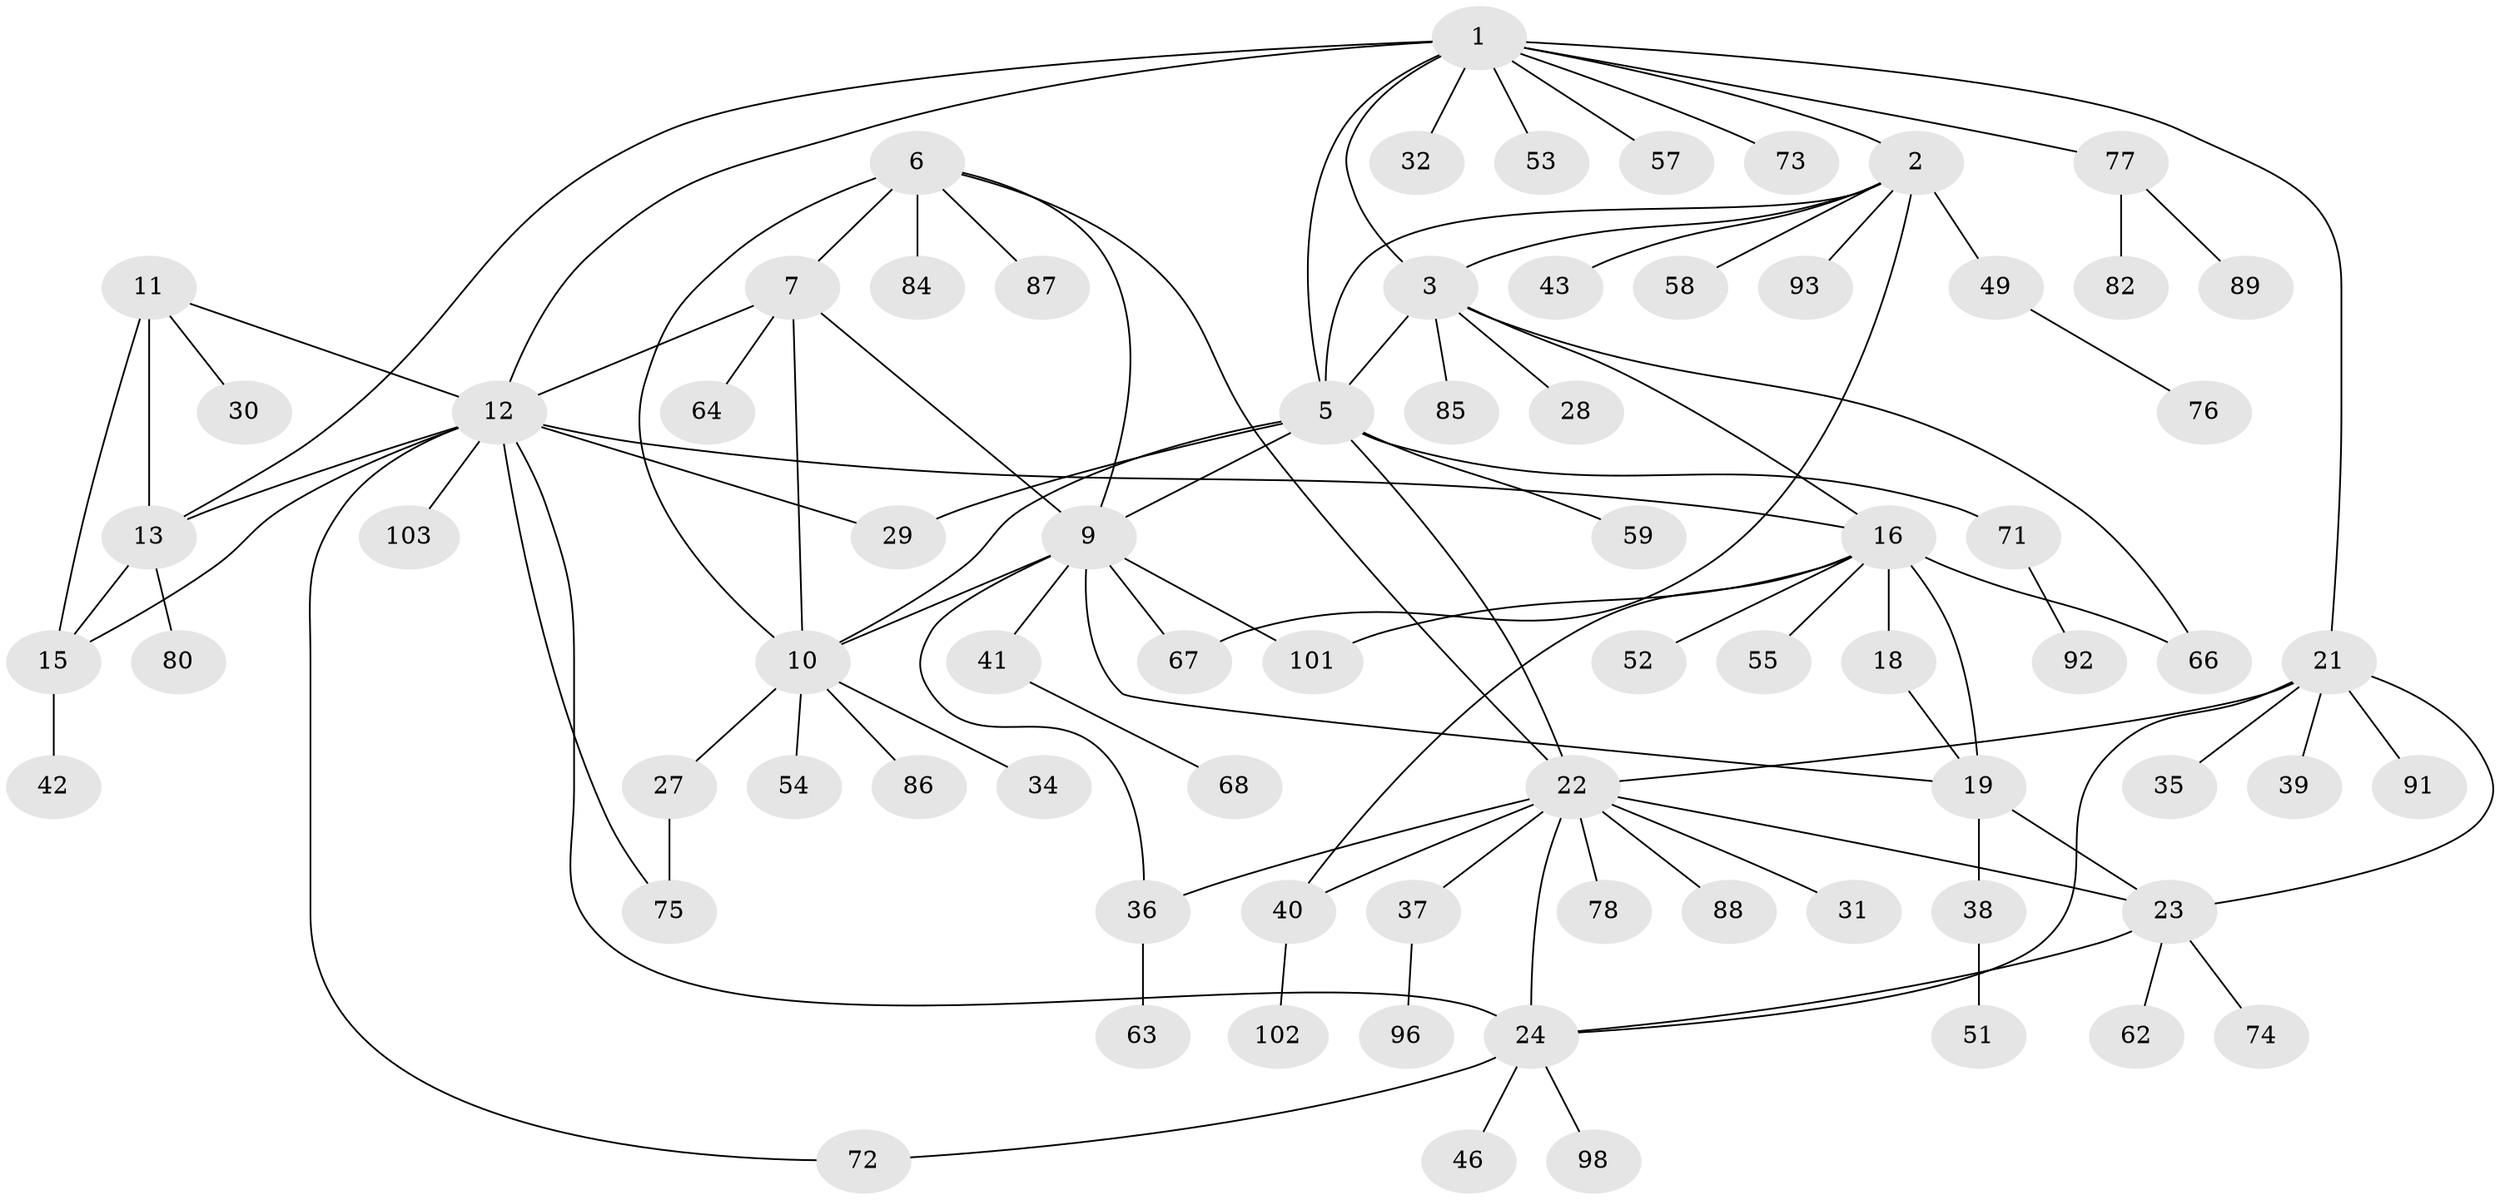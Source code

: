 // original degree distribution, {13: 0.019417475728155338, 10: 0.02912621359223301, 5: 0.038834951456310676, 7: 0.02912621359223301, 9: 0.038834951456310676, 8: 0.02912621359223301, 6: 0.038834951456310676, 4: 0.019417475728155338, 1: 0.5242718446601942, 3: 0.06796116504854369, 2: 0.1650485436893204}
// Generated by graph-tools (version 1.1) at 2025/42/03/06/25 10:42:11]
// undirected, 75 vertices, 104 edges
graph export_dot {
graph [start="1"]
  node [color=gray90,style=filled];
  1 [super="+48"];
  2 [super="+95"];
  3 [super="+4"];
  5 [super="+44"];
  6 [super="+33"];
  7 [super="+8"];
  9 [super="+79"];
  10 [super="+26"];
  11 [super="+14"];
  12 [super="+99"];
  13 [super="+94"];
  15 [super="+65"];
  16 [super="+17"];
  18 [super="+47"];
  19 [super="+20"];
  21 [super="+50"];
  22 [super="+25"];
  23 [super="+56"];
  24 [super="+100"];
  27 [super="+90"];
  28;
  29;
  30;
  31 [super="+45"];
  32;
  34;
  35 [super="+97"];
  36;
  37 [super="+83"];
  38 [super="+70"];
  39;
  40;
  41;
  42 [super="+69"];
  43;
  46;
  49;
  51;
  52;
  53;
  54 [super="+61"];
  55 [super="+60"];
  57;
  58;
  59;
  62;
  63;
  64;
  66;
  67;
  68;
  71;
  72;
  73;
  74;
  75;
  76;
  77 [super="+81"];
  78;
  80;
  82;
  84;
  85;
  86;
  87;
  88;
  89;
  91;
  92;
  93;
  96;
  98;
  101;
  102;
  103;
  1 -- 2;
  1 -- 3 [weight=2];
  1 -- 5;
  1 -- 12;
  1 -- 21;
  1 -- 32;
  1 -- 53;
  1 -- 57;
  1 -- 73;
  1 -- 77;
  1 -- 13;
  2 -- 3 [weight=2];
  2 -- 5;
  2 -- 43;
  2 -- 49;
  2 -- 58;
  2 -- 67;
  2 -- 93;
  3 -- 5 [weight=2];
  3 -- 85;
  3 -- 16;
  3 -- 66;
  3 -- 28;
  5 -- 10;
  5 -- 29;
  5 -- 59;
  5 -- 71;
  5 -- 9;
  5 -- 22;
  6 -- 7 [weight=2];
  6 -- 9;
  6 -- 10;
  6 -- 84;
  6 -- 87;
  6 -- 22;
  7 -- 9 [weight=2];
  7 -- 10 [weight=2];
  7 -- 12;
  7 -- 64;
  9 -- 10;
  9 -- 19;
  9 -- 36;
  9 -- 41;
  9 -- 67;
  9 -- 101;
  10 -- 27;
  10 -- 34;
  10 -- 54;
  10 -- 86;
  11 -- 12 [weight=2];
  11 -- 13 [weight=2];
  11 -- 15 [weight=2];
  11 -- 30;
  12 -- 13;
  12 -- 15;
  12 -- 16;
  12 -- 24;
  12 -- 29;
  12 -- 72;
  12 -- 75;
  12 -- 103;
  13 -- 15;
  13 -- 80;
  15 -- 42;
  16 -- 18 [weight=2];
  16 -- 19 [weight=4];
  16 -- 55;
  16 -- 66;
  16 -- 101;
  16 -- 40;
  16 -- 52;
  18 -- 19 [weight=2];
  19 -- 23;
  19 -- 38;
  21 -- 22 [weight=2];
  21 -- 23;
  21 -- 24;
  21 -- 35;
  21 -- 39;
  21 -- 91;
  22 -- 23 [weight=2];
  22 -- 24 [weight=2];
  22 -- 36;
  22 -- 40;
  22 -- 78;
  22 -- 37;
  22 -- 88;
  22 -- 31;
  23 -- 24;
  23 -- 62;
  23 -- 74;
  24 -- 46;
  24 -- 72;
  24 -- 98;
  27 -- 75;
  36 -- 63;
  37 -- 96;
  38 -- 51;
  40 -- 102;
  41 -- 68;
  49 -- 76;
  71 -- 92;
  77 -- 89;
  77 -- 82;
}
